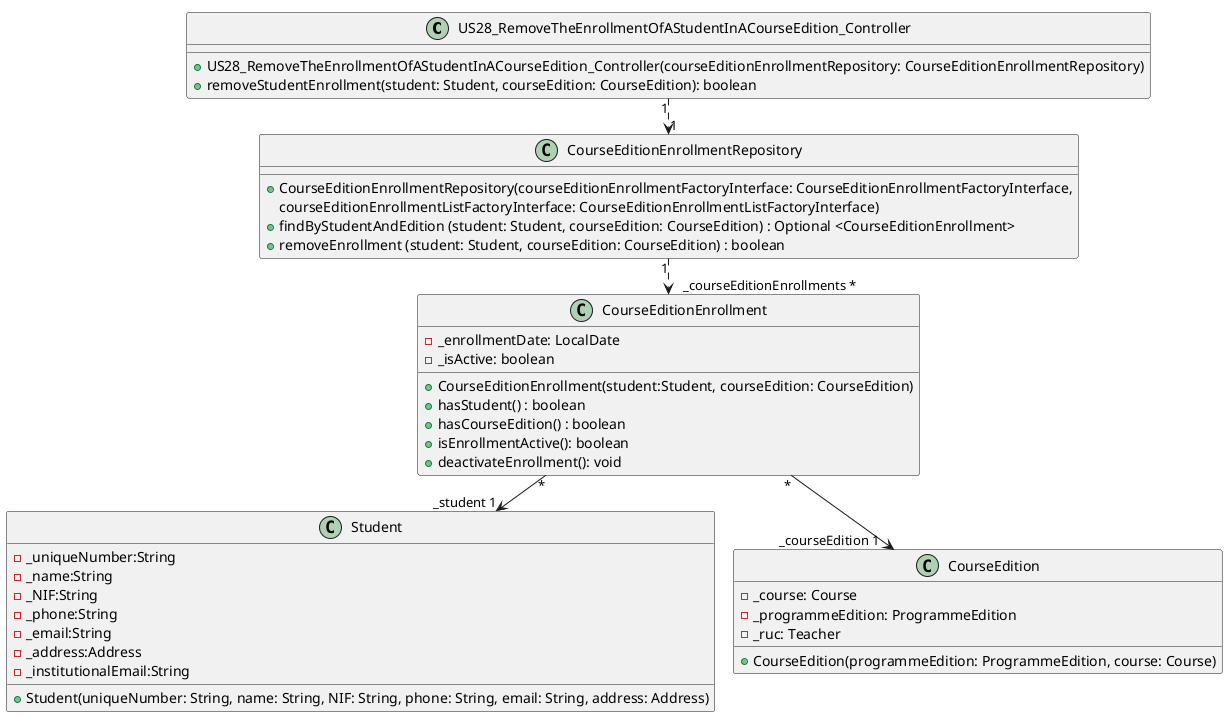 @startuml
!pragma layout smetana

class US28_RemoveTheEnrollmentOfAStudentInACourseEdition_Controller {
    +US28_RemoveTheEnrollmentOfAStudentInACourseEdition_Controller(courseEditionEnrollmentRepository: CourseEditionEnrollmentRepository)
    +removeStudentEnrollment(student: Student, courseEdition: CourseEdition): boolean
}

class CourseEditionEnrollment {
    -_enrollmentDate: LocalDate
    -_isActive: boolean
    +CourseEditionEnrollment(student:Student, courseEdition: CourseEdition)
    +hasStudent() : boolean
    +hasCourseEdition() : boolean
    +isEnrollmentActive(): boolean
    +deactivateEnrollment(): void
}

class CourseEditionEnrollmentRepository {
     +CourseEditionEnrollmentRepository(courseEditionEnrollmentFactoryInterface: CourseEditionEnrollmentFactoryInterface,
        courseEditionEnrollmentListFactoryInterface: CourseEditionEnrollmentListFactoryInterface)
    +findByStudentAndEdition (student: Student, courseEdition: CourseEdition) : Optional <CourseEditionEnrollment>
    +removeEnrollment (student: Student, courseEdition: CourseEdition) : boolean
}

class Student {
    -_uniqueNumber:String
    -_name:String
    -_NIF:String
    -_phone:String
    -_email:String
    -_address:Address
    -_institutionalEmail:String
    +Student(uniqueNumber: String, name: String, NIF: String, phone: String, email: String, address: Address)
}

class CourseEdition {
    -_course: Course
    -_programmeEdition: ProgrammeEdition
    -_ruc: Teacher
    +CourseEdition(programmeEdition: ProgrammeEdition, course: Course)
}



CourseEditionEnrollment "*" --> "_student 1" Student
CourseEditionEnrollment "*" --> "_courseEdition 1    " CourseEdition
CourseEditionEnrollmentRepository"1"..> "    _courseEditionEnrollments *  "CourseEditionEnrollment
US28_RemoveTheEnrollmentOfAStudentInACourseEdition_Controller "1" ..> "1 " CourseEditionEnrollmentRepository

@enduml
